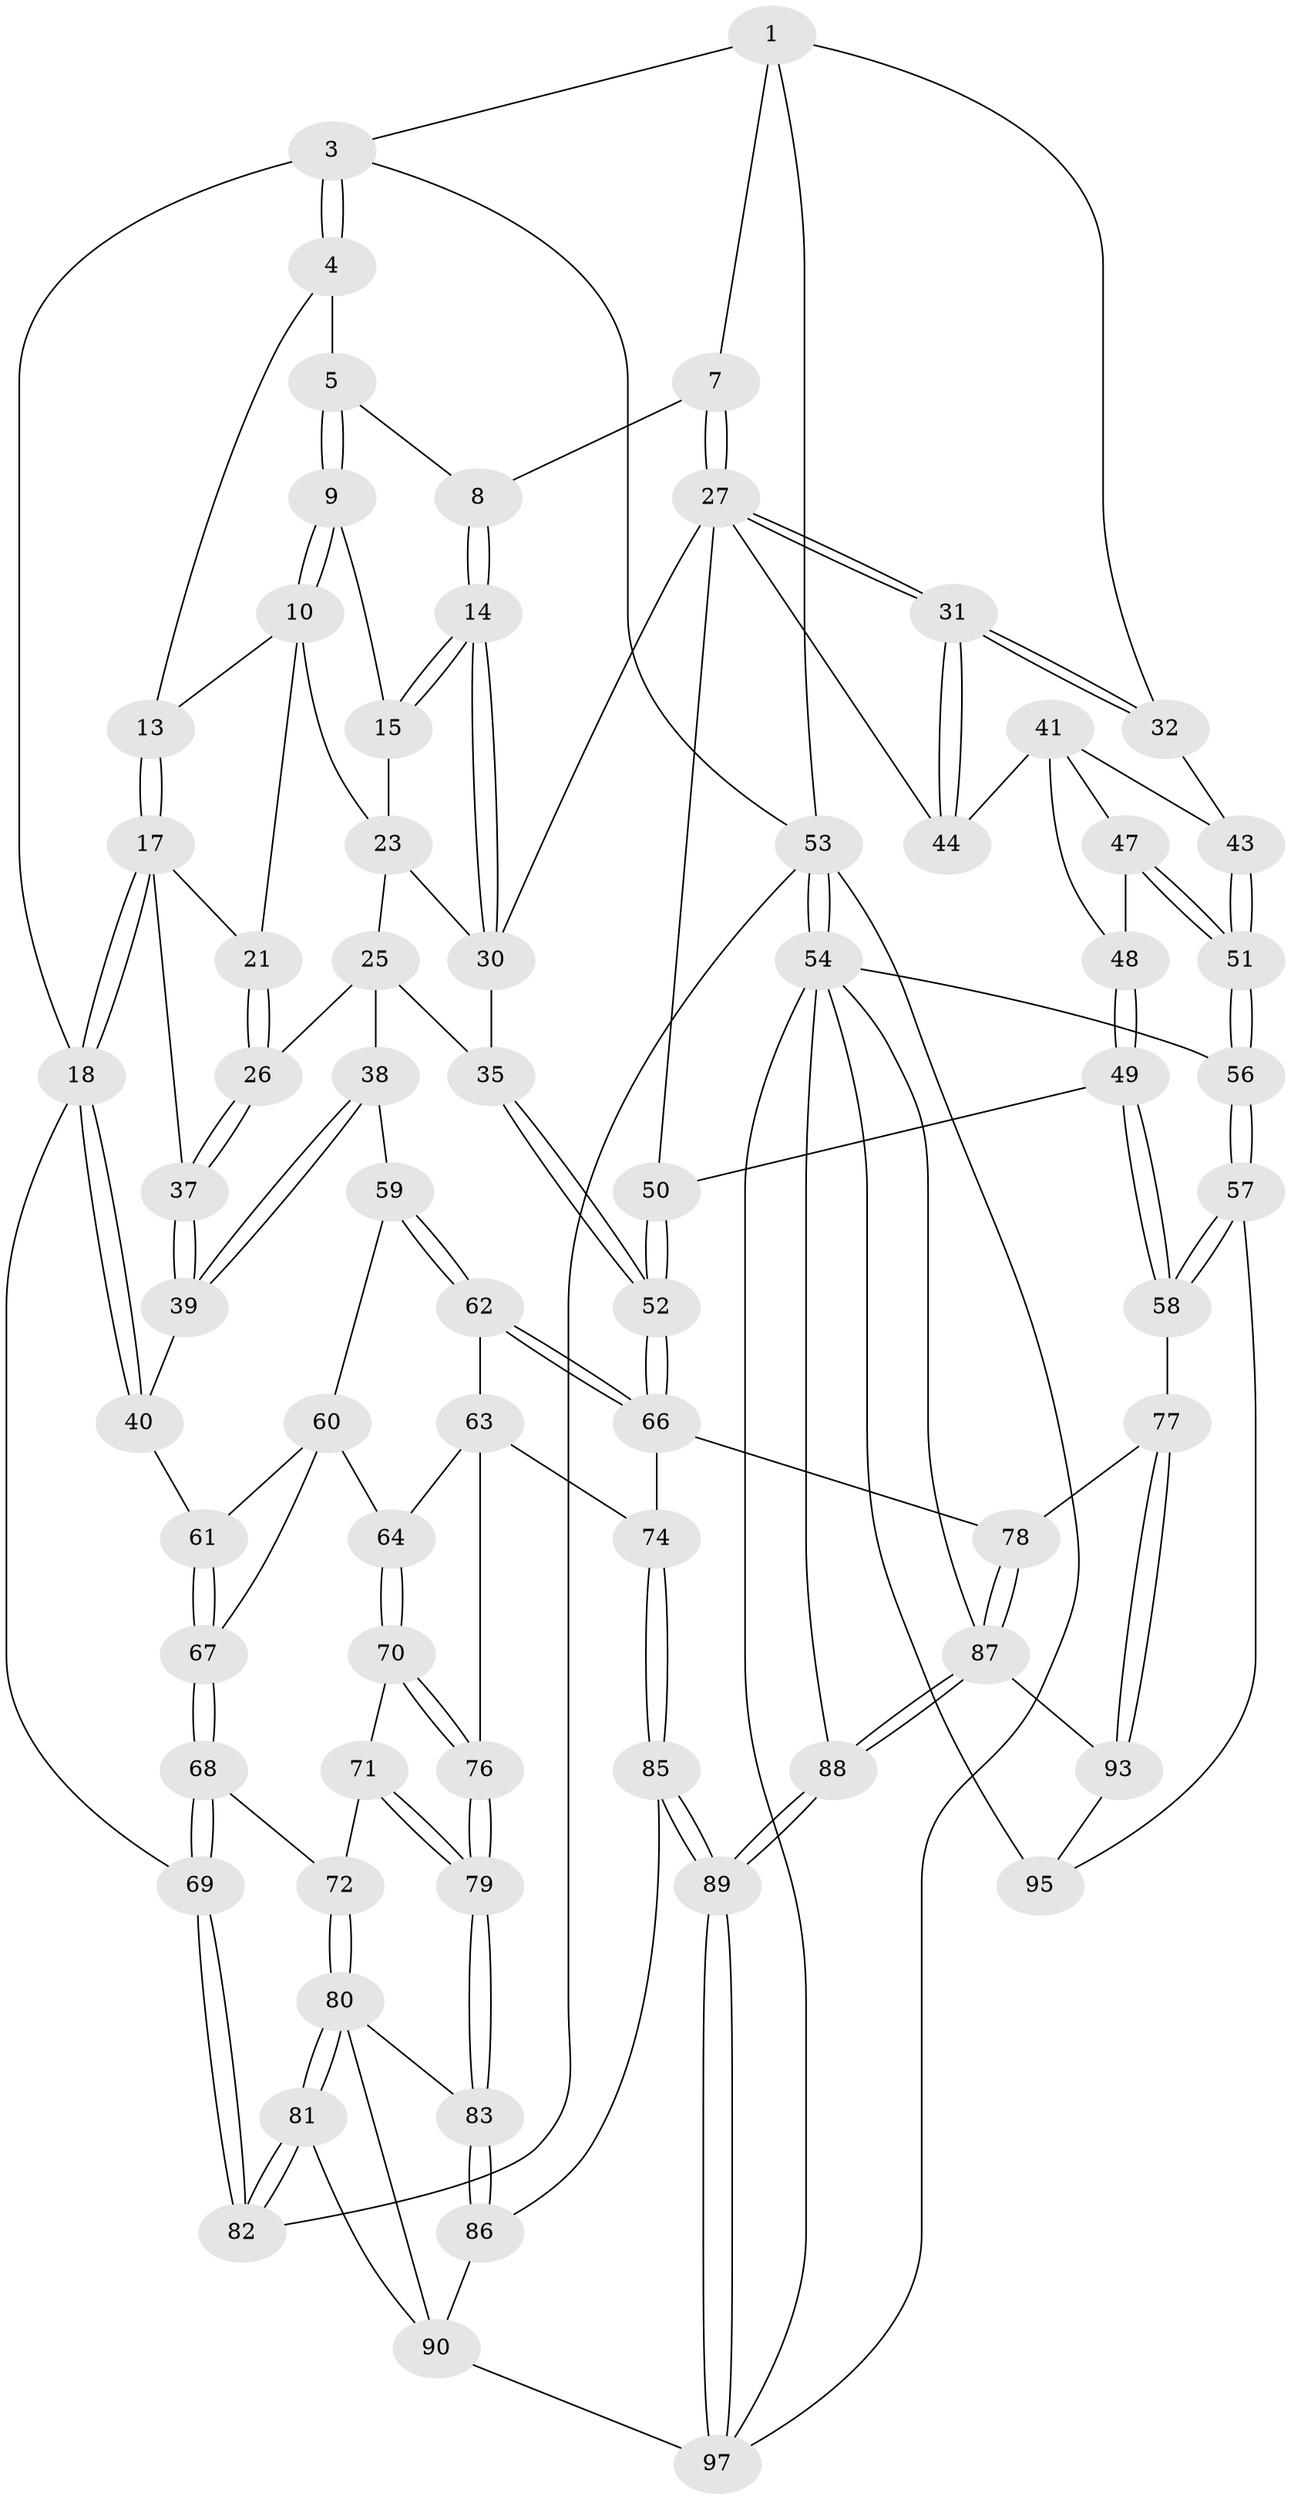 // original degree distribution, {3: 0.0392156862745098, 6: 0.24509803921568626, 5: 0.49019607843137253, 4: 0.22549019607843138}
// Generated by graph-tools (version 1.1) at 2025/21/03/04/25 18:21:15]
// undirected, 71 vertices, 168 edges
graph export_dot {
graph [start="1"]
  node [color=gray90,style=filled];
  1 [pos="+0.619875638187122+0",super="+2"];
  3 [pos="+0+0"];
  4 [pos="+0.11811574540401441+0"];
  5 [pos="+0.44439806916911245+0",super="+6"];
  7 [pos="+0.7465349385771605+0.10038379699888265"];
  8 [pos="+0.6077368912928597+0.08862825478398721"];
  9 [pos="+0.4285201472438492+0"];
  10 [pos="+0.2721542665482357+0.0961849752260501",super="+11"];
  13 [pos="+0.12932931249724017+0"];
  14 [pos="+0.5372712732820687+0.1977380299730032"];
  15 [pos="+0.47511783236829586+0.13135499784929186",super="+16"];
  17 [pos="+0.04451589370614389+0.13912106653240905",super="+22"];
  18 [pos="+0+0.25279973949510887",super="+19"];
  21 [pos="+0.14175672182716653+0.14278177671371517"];
  23 [pos="+0.32243926118592575+0.12872681936708402",super="+24+33"];
  25 [pos="+0.27032468516875663+0.19615538403129576",super="+36"];
  26 [pos="+0.24767544871491787+0.2035083239924192"];
  27 [pos="+0.7513620402408026+0.10303740625234185",super="+28"];
  30 [pos="+0.5380770538431263+0.2134608368101195",super="+34"];
  31 [pos="+1+0"];
  32 [pos="+1+0"];
  35 [pos="+0.3889805099437022+0.3621563554341192"];
  37 [pos="+0.17882172536069332+0.26150533741268145"];
  38 [pos="+0.31489140834031504+0.36559714647699315"];
  39 [pos="+0.17543592690817103+0.2898788854474767"];
  40 [pos="+0.055190450878348125+0.3536992625797128"];
  41 [pos="+0.9152560617579862+0.24696149848247673",super="+45+42"];
  43 [pos="+1+0"];
  44 [pos="+0.8975306500272598+0.17918136678396487",super="+46"];
  47 [pos="+0.9750867822535529+0.35543480850612125"];
  48 [pos="+0.8796398169561338+0.37900128704288405"];
  49 [pos="+0.7833389893569214+0.45836786929647516"];
  50 [pos="+0.7156615302437394+0.4008245667507128"];
  51 [pos="+1+0.3805599105326959"];
  52 [pos="+0.4536922370771339+0.49858265072297187"];
  53 [pos="+1+1",super="+92"];
  54 [pos="+1+1",super="+55+99"];
  56 [pos="+1+0.6748880431966097"];
  57 [pos="+1+0.6524949897985518"];
  58 [pos="+0.8047920503160569+0.5387230788560244"];
  59 [pos="+0.26971994443040975+0.40130709368151957"];
  60 [pos="+0.2386870962114363+0.41790372053141744",super="+65"];
  61 [pos="+0.08474890702131253+0.4007326742798526"];
  62 [pos="+0.265030527364193+0.5120442804113243"];
  63 [pos="+0.23069954062083298+0.5327134692814866",super="+75"];
  64 [pos="+0.20958356997163313+0.5308958906322925"];
  66 [pos="+0.44908502497463465+0.5360787645830632",super="+73"];
  67 [pos="+0.09391994762075273+0.4689685878168015"];
  68 [pos="+0.052276564269178004+0.588159818420366"];
  69 [pos="+0+0.5714694884386531"];
  70 [pos="+0.19279276883546884+0.5597361485376973"];
  71 [pos="+0.1697034365427061+0.5860439757663862"];
  72 [pos="+0.06588045197531377+0.6003267292993539"];
  74 [pos="+0.41181909001880473+0.6254878707203706"];
  76 [pos="+0.32723923486058343+0.638694343910115"];
  77 [pos="+0.6989700047864533+0.6757291994684113"];
  78 [pos="+0.48267791008495825+0.6290509589438923"];
  79 [pos="+0.24709565993803195+0.6737721042417999"];
  80 [pos="+0.08424392026607744+0.6670824659568204",super="+84"];
  81 [pos="+0+0.8324941692581255"];
  82 [pos="+0+0.8452368926888697"];
  83 [pos="+0.22597841664547602+0.7031804271168081"];
  85 [pos="+0.3469340460120897+0.7988736843412912"];
  86 [pos="+0.2672030688868945+0.7903837464975381"];
  87 [pos="+0.4993870673163274+0.7957513435738232",super="+94"];
  88 [pos="+0.4417240837574567+0.8895440198061589"];
  89 [pos="+0.3980718478868013+0.9209617618296962"];
  90 [pos="+0.11883466092804042+0.8811389333099451",super="+91"];
  93 [pos="+0.7128992527303566+0.7440409383670247"];
  95 [pos="+0.7779746291202384+0.7838149565220811",super="+96"];
  97 [pos="+0.31403250924324655+1",super="+98"];
  1 -- 7;
  1 -- 32;
  1 -- 3;
  1 -- 53;
  3 -- 4;
  3 -- 4;
  3 -- 18;
  3 -- 53;
  4 -- 5;
  4 -- 13;
  5 -- 9;
  5 -- 9;
  5 -- 8;
  7 -- 8;
  7 -- 27;
  7 -- 27;
  8 -- 14;
  8 -- 14;
  9 -- 10;
  9 -- 10;
  9 -- 15;
  10 -- 23;
  10 -- 21;
  10 -- 13;
  13 -- 17;
  13 -- 17;
  14 -- 15;
  14 -- 15;
  14 -- 30;
  14 -- 30;
  15 -- 23 [weight=2];
  17 -- 18;
  17 -- 18;
  17 -- 37;
  17 -- 21;
  18 -- 40;
  18 -- 40;
  18 -- 69;
  21 -- 26;
  21 -- 26;
  23 -- 25;
  23 -- 30;
  25 -- 26;
  25 -- 35;
  25 -- 38;
  26 -- 37;
  26 -- 37;
  27 -- 31;
  27 -- 31;
  27 -- 50;
  27 -- 30;
  27 -- 44;
  30 -- 35;
  31 -- 32;
  31 -- 32;
  31 -- 44;
  31 -- 44;
  32 -- 43;
  35 -- 52;
  35 -- 52;
  37 -- 39;
  37 -- 39;
  38 -- 39;
  38 -- 39;
  38 -- 59;
  39 -- 40;
  40 -- 61;
  41 -- 48;
  41 -- 43;
  41 -- 47;
  41 -- 44;
  43 -- 51;
  43 -- 51;
  47 -- 48;
  47 -- 51;
  47 -- 51;
  48 -- 49;
  48 -- 49;
  49 -- 50;
  49 -- 58;
  49 -- 58;
  50 -- 52;
  50 -- 52;
  51 -- 56;
  51 -- 56;
  52 -- 66;
  52 -- 66;
  53 -- 54 [weight=2];
  53 -- 54;
  53 -- 97;
  53 -- 82;
  54 -- 56;
  54 -- 95 [weight=2];
  54 -- 97;
  54 -- 87;
  54 -- 88;
  56 -- 57;
  56 -- 57;
  57 -- 58;
  57 -- 58;
  57 -- 95;
  58 -- 77;
  59 -- 60;
  59 -- 62;
  59 -- 62;
  60 -- 61;
  60 -- 64;
  60 -- 67;
  61 -- 67;
  61 -- 67;
  62 -- 63;
  62 -- 66;
  62 -- 66;
  63 -- 64;
  63 -- 74;
  63 -- 76;
  64 -- 70;
  64 -- 70;
  66 -- 74;
  66 -- 78;
  67 -- 68;
  67 -- 68;
  68 -- 69;
  68 -- 69;
  68 -- 72;
  69 -- 82;
  69 -- 82;
  70 -- 71;
  70 -- 76;
  70 -- 76;
  71 -- 72;
  71 -- 79;
  71 -- 79;
  72 -- 80;
  72 -- 80;
  74 -- 85;
  74 -- 85;
  76 -- 79;
  76 -- 79;
  77 -- 78;
  77 -- 93;
  77 -- 93;
  78 -- 87;
  78 -- 87;
  79 -- 83;
  79 -- 83;
  80 -- 81;
  80 -- 81;
  80 -- 90;
  80 -- 83;
  81 -- 82;
  81 -- 82;
  81 -- 90;
  83 -- 86;
  83 -- 86;
  85 -- 86;
  85 -- 89;
  85 -- 89;
  86 -- 90;
  87 -- 88;
  87 -- 88;
  87 -- 93;
  88 -- 89;
  88 -- 89;
  89 -- 97;
  89 -- 97;
  90 -- 97;
  93 -- 95;
}
